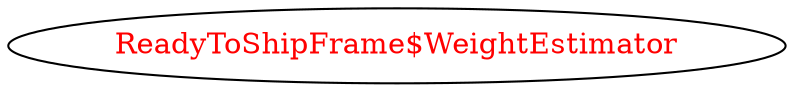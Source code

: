 digraph dependencyGraph {
 concentrate=true;
 ranksep="2.0";
 rankdir="LR"; 
 splines="ortho";
"ReadyToShipFrame$WeightEstimator" [fontcolor="red"];
}